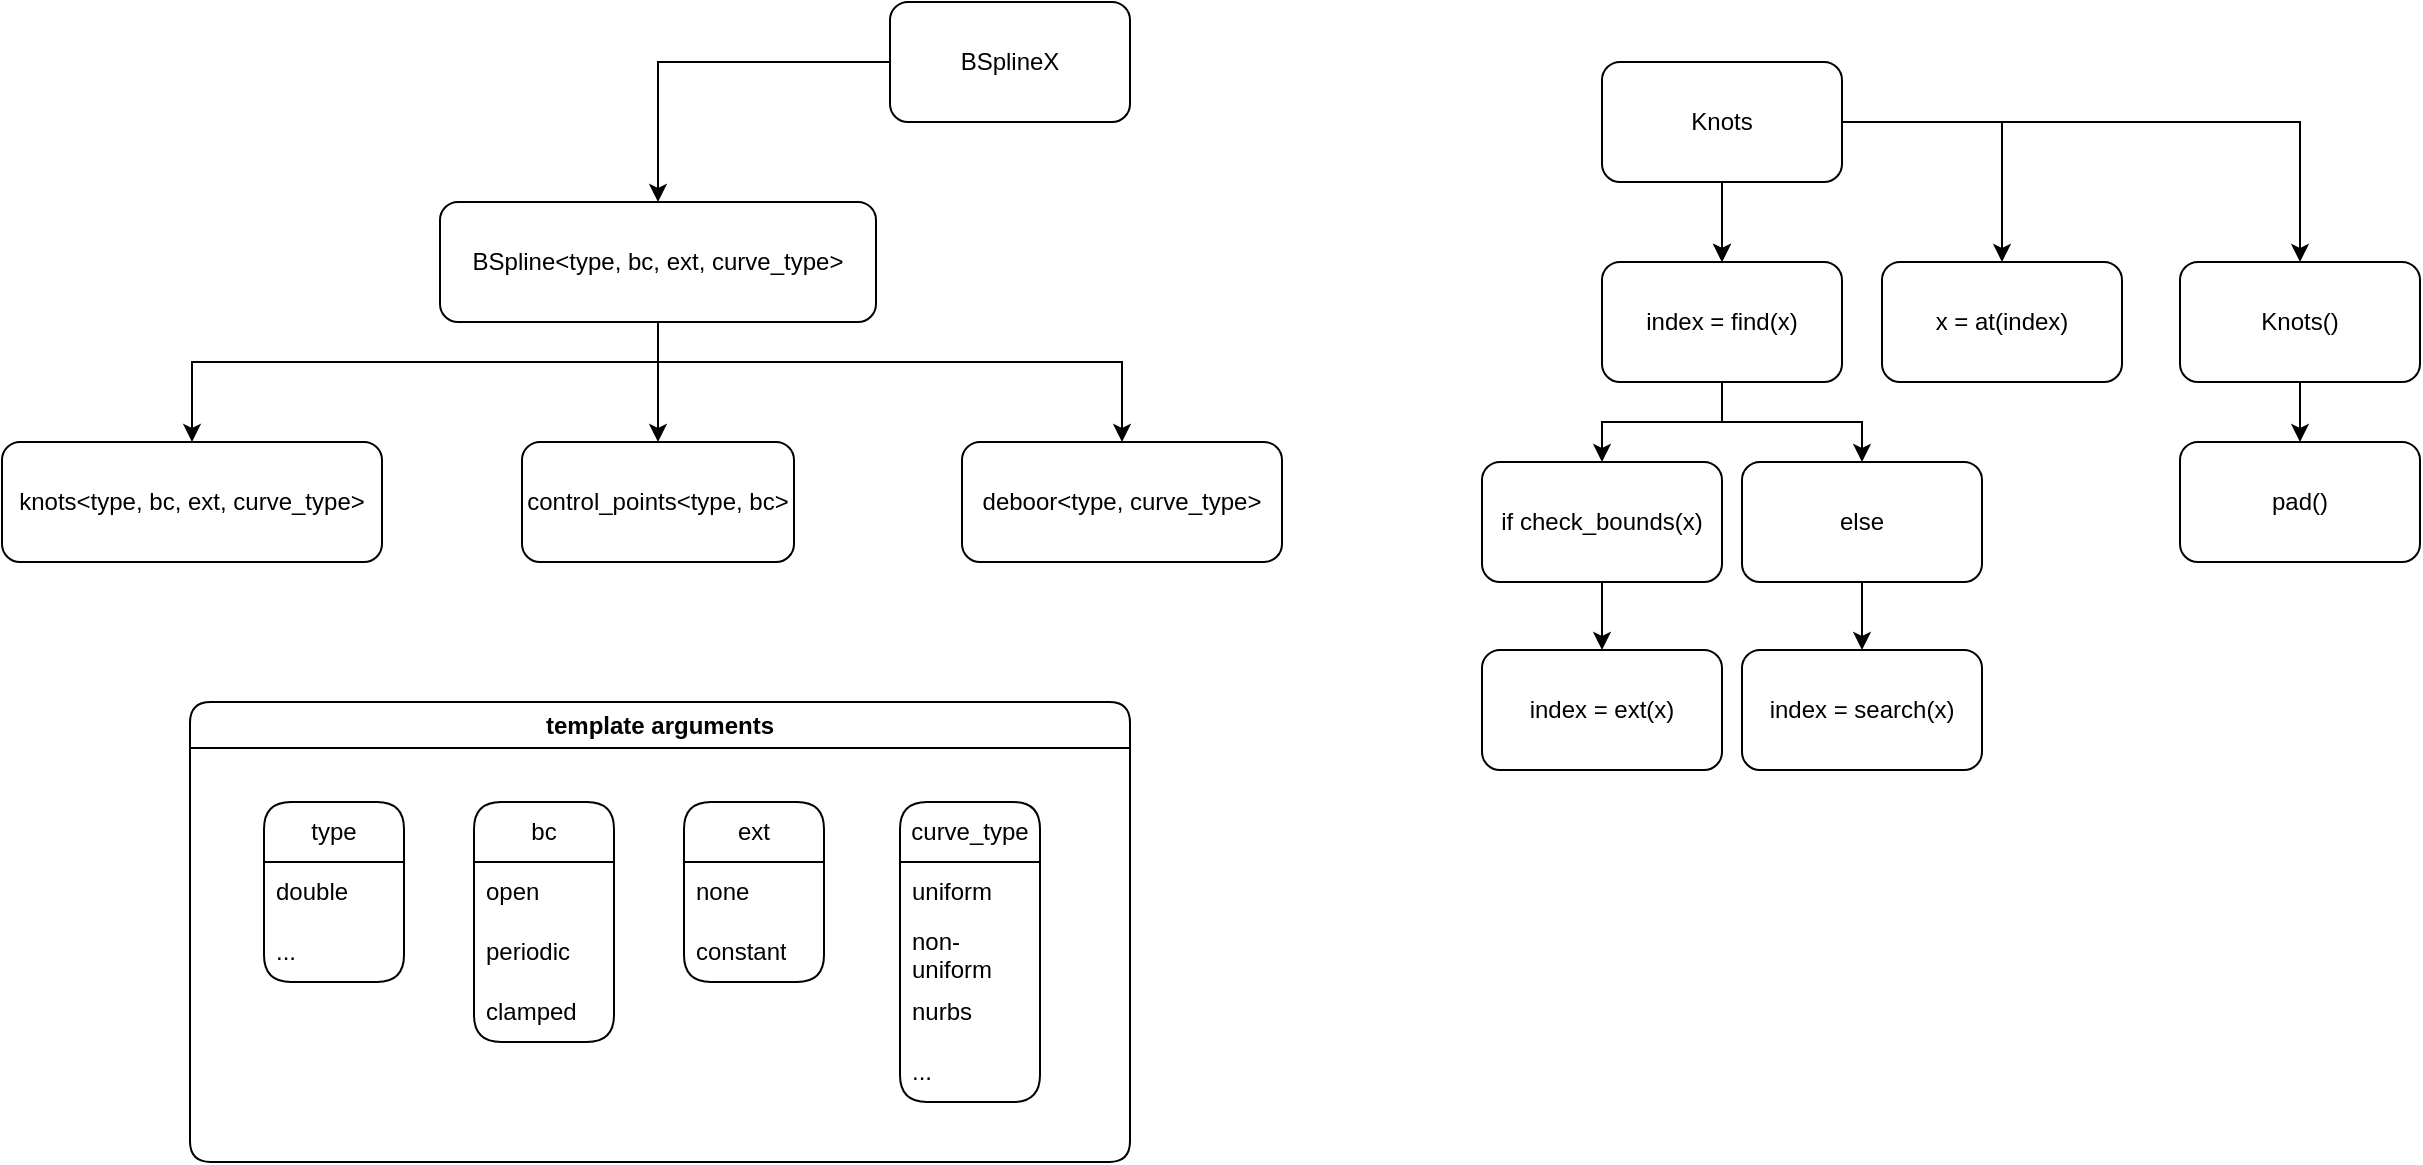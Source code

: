 <mxfile version="24.7.8">
  <diagram name="Page-1" id="w3XVYJXijQlhHTOMaWid">
    <mxGraphModel dx="877" dy="511" grid="1" gridSize="10" guides="1" tooltips="1" connect="1" arrows="1" fold="1" page="1" pageScale="1" pageWidth="1169" pageHeight="827" math="0" shadow="0">
      <root>
        <mxCell id="0" />
        <mxCell id="1" parent="0" />
        <mxCell id="8DD1BKv9RdwahtxrYvbB-3" style="edgeStyle=orthogonalEdgeStyle;rounded=0;orthogonalLoop=1;jettySize=auto;html=1;entryX=0.5;entryY=0;entryDx=0;entryDy=0;" parent="1" source="8DD1BKv9RdwahtxrYvbB-1" target="8DD1BKv9RdwahtxrYvbB-2" edge="1">
          <mxGeometry relative="1" as="geometry" />
        </mxCell>
        <mxCell id="8DD1BKv9RdwahtxrYvbB-1" value="BSplineX" style="rounded=1;whiteSpace=wrap;html=1;" parent="1" vertex="1">
          <mxGeometry x="524" y="30" width="120" height="60" as="geometry" />
        </mxCell>
        <mxCell id="8DD1BKv9RdwahtxrYvbB-7" style="edgeStyle=orthogonalEdgeStyle;rounded=0;orthogonalLoop=1;jettySize=auto;html=1;" parent="1" source="8DD1BKv9RdwahtxrYvbB-2" target="8DD1BKv9RdwahtxrYvbB-5" edge="1">
          <mxGeometry relative="1" as="geometry">
            <Array as="points">
              <mxPoint x="408" y="200" />
              <mxPoint x="408" y="200" />
            </Array>
          </mxGeometry>
        </mxCell>
        <mxCell id="XMHfkYjzhpahlJGWncad-2" style="edgeStyle=orthogonalEdgeStyle;rounded=0;orthogonalLoop=1;jettySize=auto;html=1;entryX=0.5;entryY=0;entryDx=0;entryDy=0;" parent="1" source="8DD1BKv9RdwahtxrYvbB-2" target="XMHfkYjzhpahlJGWncad-1" edge="1">
          <mxGeometry relative="1" as="geometry">
            <Array as="points">
              <mxPoint x="408" y="210" />
              <mxPoint x="640" y="210" />
            </Array>
          </mxGeometry>
        </mxCell>
        <mxCell id="XMHfkYjzhpahlJGWncad-10" style="edgeStyle=orthogonalEdgeStyle;rounded=0;orthogonalLoop=1;jettySize=auto;html=1;" parent="1" source="8DD1BKv9RdwahtxrYvbB-2" target="8DD1BKv9RdwahtxrYvbB-4" edge="1">
          <mxGeometry relative="1" as="geometry">
            <Array as="points">
              <mxPoint x="408" y="210" />
              <mxPoint x="175" y="210" />
            </Array>
          </mxGeometry>
        </mxCell>
        <mxCell id="8DD1BKv9RdwahtxrYvbB-2" value="BSpline&amp;lt;type, bc, ext, curve_type&amp;gt;" style="rounded=1;whiteSpace=wrap;html=1;" parent="1" vertex="1">
          <mxGeometry x="299" y="130" width="218" height="60" as="geometry" />
        </mxCell>
        <mxCell id="8DD1BKv9RdwahtxrYvbB-4" value="knots&amp;lt;type, bc, ext, curve_type&amp;gt;" style="rounded=1;whiteSpace=wrap;html=1;" parent="1" vertex="1">
          <mxGeometry x="80" y="250" width="190" height="60" as="geometry" />
        </mxCell>
        <mxCell id="8DD1BKv9RdwahtxrYvbB-5" value="control_points&amp;lt;type, bc&amp;gt;" style="rounded=1;whiteSpace=wrap;html=1;" parent="1" vertex="1">
          <mxGeometry x="340" y="250" width="136" height="60" as="geometry" />
        </mxCell>
        <mxCell id="XMHfkYjzhpahlJGWncad-1" value="deboor&amp;lt;type, curve_type&amp;gt;" style="rounded=1;whiteSpace=wrap;html=1;" parent="1" vertex="1">
          <mxGeometry x="560" y="250" width="160" height="60" as="geometry" />
        </mxCell>
        <mxCell id="XMHfkYjzhpahlJGWncad-9" value="template arguments" style="swimlane;whiteSpace=wrap;html=1;rounded=1;" parent="1" vertex="1">
          <mxGeometry x="174" y="380" width="470" height="230" as="geometry" />
        </mxCell>
        <mxCell id="8DD1BKv9RdwahtxrYvbB-12" value="bc" style="swimlane;fontStyle=0;childLayout=stackLayout;horizontal=1;startSize=30;horizontalStack=0;resizeParent=1;resizeParentMax=0;resizeLast=0;collapsible=1;marginBottom=0;whiteSpace=wrap;html=1;rounded=1;" parent="XMHfkYjzhpahlJGWncad-9" vertex="1">
          <mxGeometry x="142" y="50" width="70" height="120" as="geometry" />
        </mxCell>
        <mxCell id="8DD1BKv9RdwahtxrYvbB-13" value="open" style="text;strokeColor=none;fillColor=none;align=left;verticalAlign=middle;spacingLeft=4;spacingRight=4;overflow=hidden;points=[[0,0.5],[1,0.5]];portConstraint=eastwest;rotatable=0;whiteSpace=wrap;html=1;" parent="8DD1BKv9RdwahtxrYvbB-12" vertex="1">
          <mxGeometry y="30" width="70" height="30" as="geometry" />
        </mxCell>
        <mxCell id="8DD1BKv9RdwahtxrYvbB-14" value="periodic" style="text;strokeColor=none;fillColor=none;align=left;verticalAlign=middle;spacingLeft=4;spacingRight=4;overflow=hidden;points=[[0,0.5],[1,0.5]];portConstraint=eastwest;rotatable=0;whiteSpace=wrap;html=1;" parent="8DD1BKv9RdwahtxrYvbB-12" vertex="1">
          <mxGeometry y="60" width="70" height="30" as="geometry" />
        </mxCell>
        <mxCell id="8DD1BKv9RdwahtxrYvbB-15" value="clamped" style="text;strokeColor=none;fillColor=none;align=left;verticalAlign=middle;spacingLeft=4;spacingRight=4;overflow=hidden;points=[[0,0.5],[1,0.5]];portConstraint=eastwest;rotatable=0;whiteSpace=wrap;html=1;" parent="8DD1BKv9RdwahtxrYvbB-12" vertex="1">
          <mxGeometry y="90" width="70" height="30" as="geometry" />
        </mxCell>
        <mxCell id="8DD1BKv9RdwahtxrYvbB-18" value="type" style="swimlane;fontStyle=0;childLayout=stackLayout;horizontal=1;startSize=30;horizontalStack=0;resizeParent=1;resizeParentMax=0;resizeLast=0;collapsible=1;marginBottom=0;whiteSpace=wrap;html=1;rounded=1;" parent="XMHfkYjzhpahlJGWncad-9" vertex="1">
          <mxGeometry x="37" y="50" width="70" height="90" as="geometry" />
        </mxCell>
        <mxCell id="8DD1BKv9RdwahtxrYvbB-19" value="double" style="text;strokeColor=none;fillColor=none;align=left;verticalAlign=middle;spacingLeft=4;spacingRight=4;overflow=hidden;points=[[0,0.5],[1,0.5]];portConstraint=eastwest;rotatable=0;whiteSpace=wrap;html=1;" parent="8DD1BKv9RdwahtxrYvbB-18" vertex="1">
          <mxGeometry y="30" width="70" height="30" as="geometry" />
        </mxCell>
        <mxCell id="8DD1BKv9RdwahtxrYvbB-20" value="..." style="text;strokeColor=none;fillColor=none;align=left;verticalAlign=middle;spacingLeft=4;spacingRight=4;overflow=hidden;points=[[0,0.5],[1,0.5]];portConstraint=eastwest;rotatable=0;whiteSpace=wrap;html=1;" parent="8DD1BKv9RdwahtxrYvbB-18" vertex="1">
          <mxGeometry y="60" width="70" height="30" as="geometry" />
        </mxCell>
        <mxCell id="8DD1BKv9RdwahtxrYvbB-23" value="ext" style="swimlane;fontStyle=0;childLayout=stackLayout;horizontal=1;startSize=30;horizontalStack=0;resizeParent=1;resizeParentMax=0;resizeLast=0;collapsible=1;marginBottom=0;whiteSpace=wrap;html=1;rounded=1;" parent="XMHfkYjzhpahlJGWncad-9" vertex="1">
          <mxGeometry x="247" y="50" width="70" height="90" as="geometry" />
        </mxCell>
        <mxCell id="8DD1BKv9RdwahtxrYvbB-24" value="none" style="text;strokeColor=none;fillColor=none;align=left;verticalAlign=middle;spacingLeft=4;spacingRight=4;overflow=hidden;points=[[0,0.5],[1,0.5]];portConstraint=eastwest;rotatable=0;whiteSpace=wrap;html=1;" parent="8DD1BKv9RdwahtxrYvbB-23" vertex="1">
          <mxGeometry y="30" width="70" height="30" as="geometry" />
        </mxCell>
        <mxCell id="8DD1BKv9RdwahtxrYvbB-25" value="constant" style="text;strokeColor=none;fillColor=none;align=left;verticalAlign=middle;spacingLeft=4;spacingRight=4;overflow=hidden;points=[[0,0.5],[1,0.5]];portConstraint=eastwest;rotatable=0;whiteSpace=wrap;html=1;" parent="8DD1BKv9RdwahtxrYvbB-23" vertex="1">
          <mxGeometry y="60" width="70" height="30" as="geometry" />
        </mxCell>
        <mxCell id="XMHfkYjzhpahlJGWncad-3" value="curve_type" style="swimlane;fontStyle=0;childLayout=stackLayout;horizontal=1;startSize=30;horizontalStack=0;resizeParent=1;resizeParentMax=0;resizeLast=0;collapsible=1;marginBottom=0;whiteSpace=wrap;html=1;rounded=1;" parent="XMHfkYjzhpahlJGWncad-9" vertex="1">
          <mxGeometry x="355" y="50" width="70" height="150" as="geometry" />
        </mxCell>
        <mxCell id="XMHfkYjzhpahlJGWncad-4" value="uniform" style="text;strokeColor=none;fillColor=none;align=left;verticalAlign=middle;spacingLeft=4;spacingRight=4;overflow=hidden;points=[[0,0.5],[1,0.5]];portConstraint=eastwest;rotatable=0;whiteSpace=wrap;html=1;" parent="XMHfkYjzhpahlJGWncad-3" vertex="1">
          <mxGeometry y="30" width="70" height="30" as="geometry" />
        </mxCell>
        <mxCell id="XMHfkYjzhpahlJGWncad-5" value="non-uniform" style="text;strokeColor=none;fillColor=none;align=left;verticalAlign=middle;spacingLeft=4;spacingRight=4;overflow=hidden;points=[[0,0.5],[1,0.5]];portConstraint=eastwest;rotatable=0;whiteSpace=wrap;html=1;" parent="XMHfkYjzhpahlJGWncad-3" vertex="1">
          <mxGeometry y="60" width="70" height="30" as="geometry" />
        </mxCell>
        <mxCell id="XMHfkYjzhpahlJGWncad-6" value="nurbs" style="text;strokeColor=none;fillColor=none;align=left;verticalAlign=middle;spacingLeft=4;spacingRight=4;overflow=hidden;points=[[0,0.5],[1,0.5]];portConstraint=eastwest;rotatable=0;whiteSpace=wrap;html=1;" parent="XMHfkYjzhpahlJGWncad-3" vertex="1">
          <mxGeometry y="90" width="70" height="30" as="geometry" />
        </mxCell>
        <mxCell id="XMHfkYjzhpahlJGWncad-8" value="..." style="text;strokeColor=none;fillColor=none;align=left;verticalAlign=middle;spacingLeft=4;spacingRight=4;overflow=hidden;points=[[0,0.5],[1,0.5]];portConstraint=eastwest;rotatable=0;whiteSpace=wrap;html=1;" parent="XMHfkYjzhpahlJGWncad-3" vertex="1">
          <mxGeometry y="120" width="70" height="30" as="geometry" />
        </mxCell>
        <mxCell id="5KwWYdaOKzlkoL97L10Q-3" value="" style="edgeStyle=orthogonalEdgeStyle;rounded=0;orthogonalLoop=1;jettySize=auto;html=1;" edge="1" parent="1" source="5KwWYdaOKzlkoL97L10Q-1" target="5KwWYdaOKzlkoL97L10Q-2">
          <mxGeometry relative="1" as="geometry" />
        </mxCell>
        <mxCell id="5KwWYdaOKzlkoL97L10Q-16" value="" style="edgeStyle=orthogonalEdgeStyle;rounded=0;orthogonalLoop=1;jettySize=auto;html=1;" edge="1" parent="1" source="5KwWYdaOKzlkoL97L10Q-1" target="5KwWYdaOKzlkoL97L10Q-2">
          <mxGeometry relative="1" as="geometry" />
        </mxCell>
        <mxCell id="5KwWYdaOKzlkoL97L10Q-18" style="edgeStyle=orthogonalEdgeStyle;rounded=0;orthogonalLoop=1;jettySize=auto;html=1;entryX=0.5;entryY=0;entryDx=0;entryDy=0;" edge="1" parent="1" source="5KwWYdaOKzlkoL97L10Q-1" target="5KwWYdaOKzlkoL97L10Q-17">
          <mxGeometry relative="1" as="geometry" />
        </mxCell>
        <mxCell id="5KwWYdaOKzlkoL97L10Q-23" style="edgeStyle=orthogonalEdgeStyle;rounded=0;orthogonalLoop=1;jettySize=auto;html=1;" edge="1" parent="1" source="5KwWYdaOKzlkoL97L10Q-1" target="5KwWYdaOKzlkoL97L10Q-22">
          <mxGeometry relative="1" as="geometry" />
        </mxCell>
        <mxCell id="5KwWYdaOKzlkoL97L10Q-1" value="Knots" style="rounded=1;whiteSpace=wrap;html=1;" vertex="1" parent="1">
          <mxGeometry x="880" y="60" width="120" height="60" as="geometry" />
        </mxCell>
        <mxCell id="5KwWYdaOKzlkoL97L10Q-5" value="" style="edgeStyle=orthogonalEdgeStyle;rounded=0;orthogonalLoop=1;jettySize=auto;html=1;" edge="1" parent="1" source="5KwWYdaOKzlkoL97L10Q-2" target="5KwWYdaOKzlkoL97L10Q-4">
          <mxGeometry relative="1" as="geometry" />
        </mxCell>
        <mxCell id="5KwWYdaOKzlkoL97L10Q-13" style="edgeStyle=orthogonalEdgeStyle;rounded=0;orthogonalLoop=1;jettySize=auto;html=1;entryX=0.5;entryY=0;entryDx=0;entryDy=0;" edge="1" parent="1" source="5KwWYdaOKzlkoL97L10Q-2" target="5KwWYdaOKzlkoL97L10Q-11">
          <mxGeometry relative="1" as="geometry" />
        </mxCell>
        <mxCell id="5KwWYdaOKzlkoL97L10Q-2" value="index = find(x)" style="rounded=1;whiteSpace=wrap;html=1;" vertex="1" parent="1">
          <mxGeometry x="880" y="160" width="120" height="60" as="geometry" />
        </mxCell>
        <mxCell id="5KwWYdaOKzlkoL97L10Q-7" value="" style="edgeStyle=orthogonalEdgeStyle;rounded=0;orthogonalLoop=1;jettySize=auto;html=1;" edge="1" parent="1" source="5KwWYdaOKzlkoL97L10Q-4" target="5KwWYdaOKzlkoL97L10Q-6">
          <mxGeometry relative="1" as="geometry" />
        </mxCell>
        <mxCell id="5KwWYdaOKzlkoL97L10Q-4" value="if check_bounds(x)" style="rounded=1;whiteSpace=wrap;html=1;" vertex="1" parent="1">
          <mxGeometry x="820" y="260" width="120" height="60" as="geometry" />
        </mxCell>
        <mxCell id="5KwWYdaOKzlkoL97L10Q-6" value="index = ext(x)" style="whiteSpace=wrap;html=1;rounded=1;" vertex="1" parent="1">
          <mxGeometry x="820" y="354" width="120" height="60" as="geometry" />
        </mxCell>
        <mxCell id="5KwWYdaOKzlkoL97L10Q-10" value="" style="edgeStyle=orthogonalEdgeStyle;rounded=0;orthogonalLoop=1;jettySize=auto;html=1;" edge="1" parent="1" source="5KwWYdaOKzlkoL97L10Q-11" target="5KwWYdaOKzlkoL97L10Q-12">
          <mxGeometry relative="1" as="geometry" />
        </mxCell>
        <mxCell id="5KwWYdaOKzlkoL97L10Q-11" value="else" style="rounded=1;whiteSpace=wrap;html=1;" vertex="1" parent="1">
          <mxGeometry x="950" y="260" width="120" height="60" as="geometry" />
        </mxCell>
        <mxCell id="5KwWYdaOKzlkoL97L10Q-12" value="index = search(x)" style="whiteSpace=wrap;html=1;rounded=1;" vertex="1" parent="1">
          <mxGeometry x="950" y="354" width="120" height="60" as="geometry" />
        </mxCell>
        <mxCell id="5KwWYdaOKzlkoL97L10Q-17" value="x = at(index)" style="rounded=1;whiteSpace=wrap;html=1;" vertex="1" parent="1">
          <mxGeometry x="1020" y="160" width="120" height="60" as="geometry" />
        </mxCell>
        <mxCell id="5KwWYdaOKzlkoL97L10Q-25" value="" style="edgeStyle=orthogonalEdgeStyle;rounded=0;orthogonalLoop=1;jettySize=auto;html=1;" edge="1" parent="1" source="5KwWYdaOKzlkoL97L10Q-22" target="5KwWYdaOKzlkoL97L10Q-24">
          <mxGeometry relative="1" as="geometry" />
        </mxCell>
        <mxCell id="5KwWYdaOKzlkoL97L10Q-22" value="Knots()" style="rounded=1;whiteSpace=wrap;html=1;" vertex="1" parent="1">
          <mxGeometry x="1169" y="160" width="120" height="60" as="geometry" />
        </mxCell>
        <mxCell id="5KwWYdaOKzlkoL97L10Q-24" value="pad()" style="rounded=1;whiteSpace=wrap;html=1;" vertex="1" parent="1">
          <mxGeometry x="1169" y="250" width="120" height="60" as="geometry" />
        </mxCell>
      </root>
    </mxGraphModel>
  </diagram>
</mxfile>
